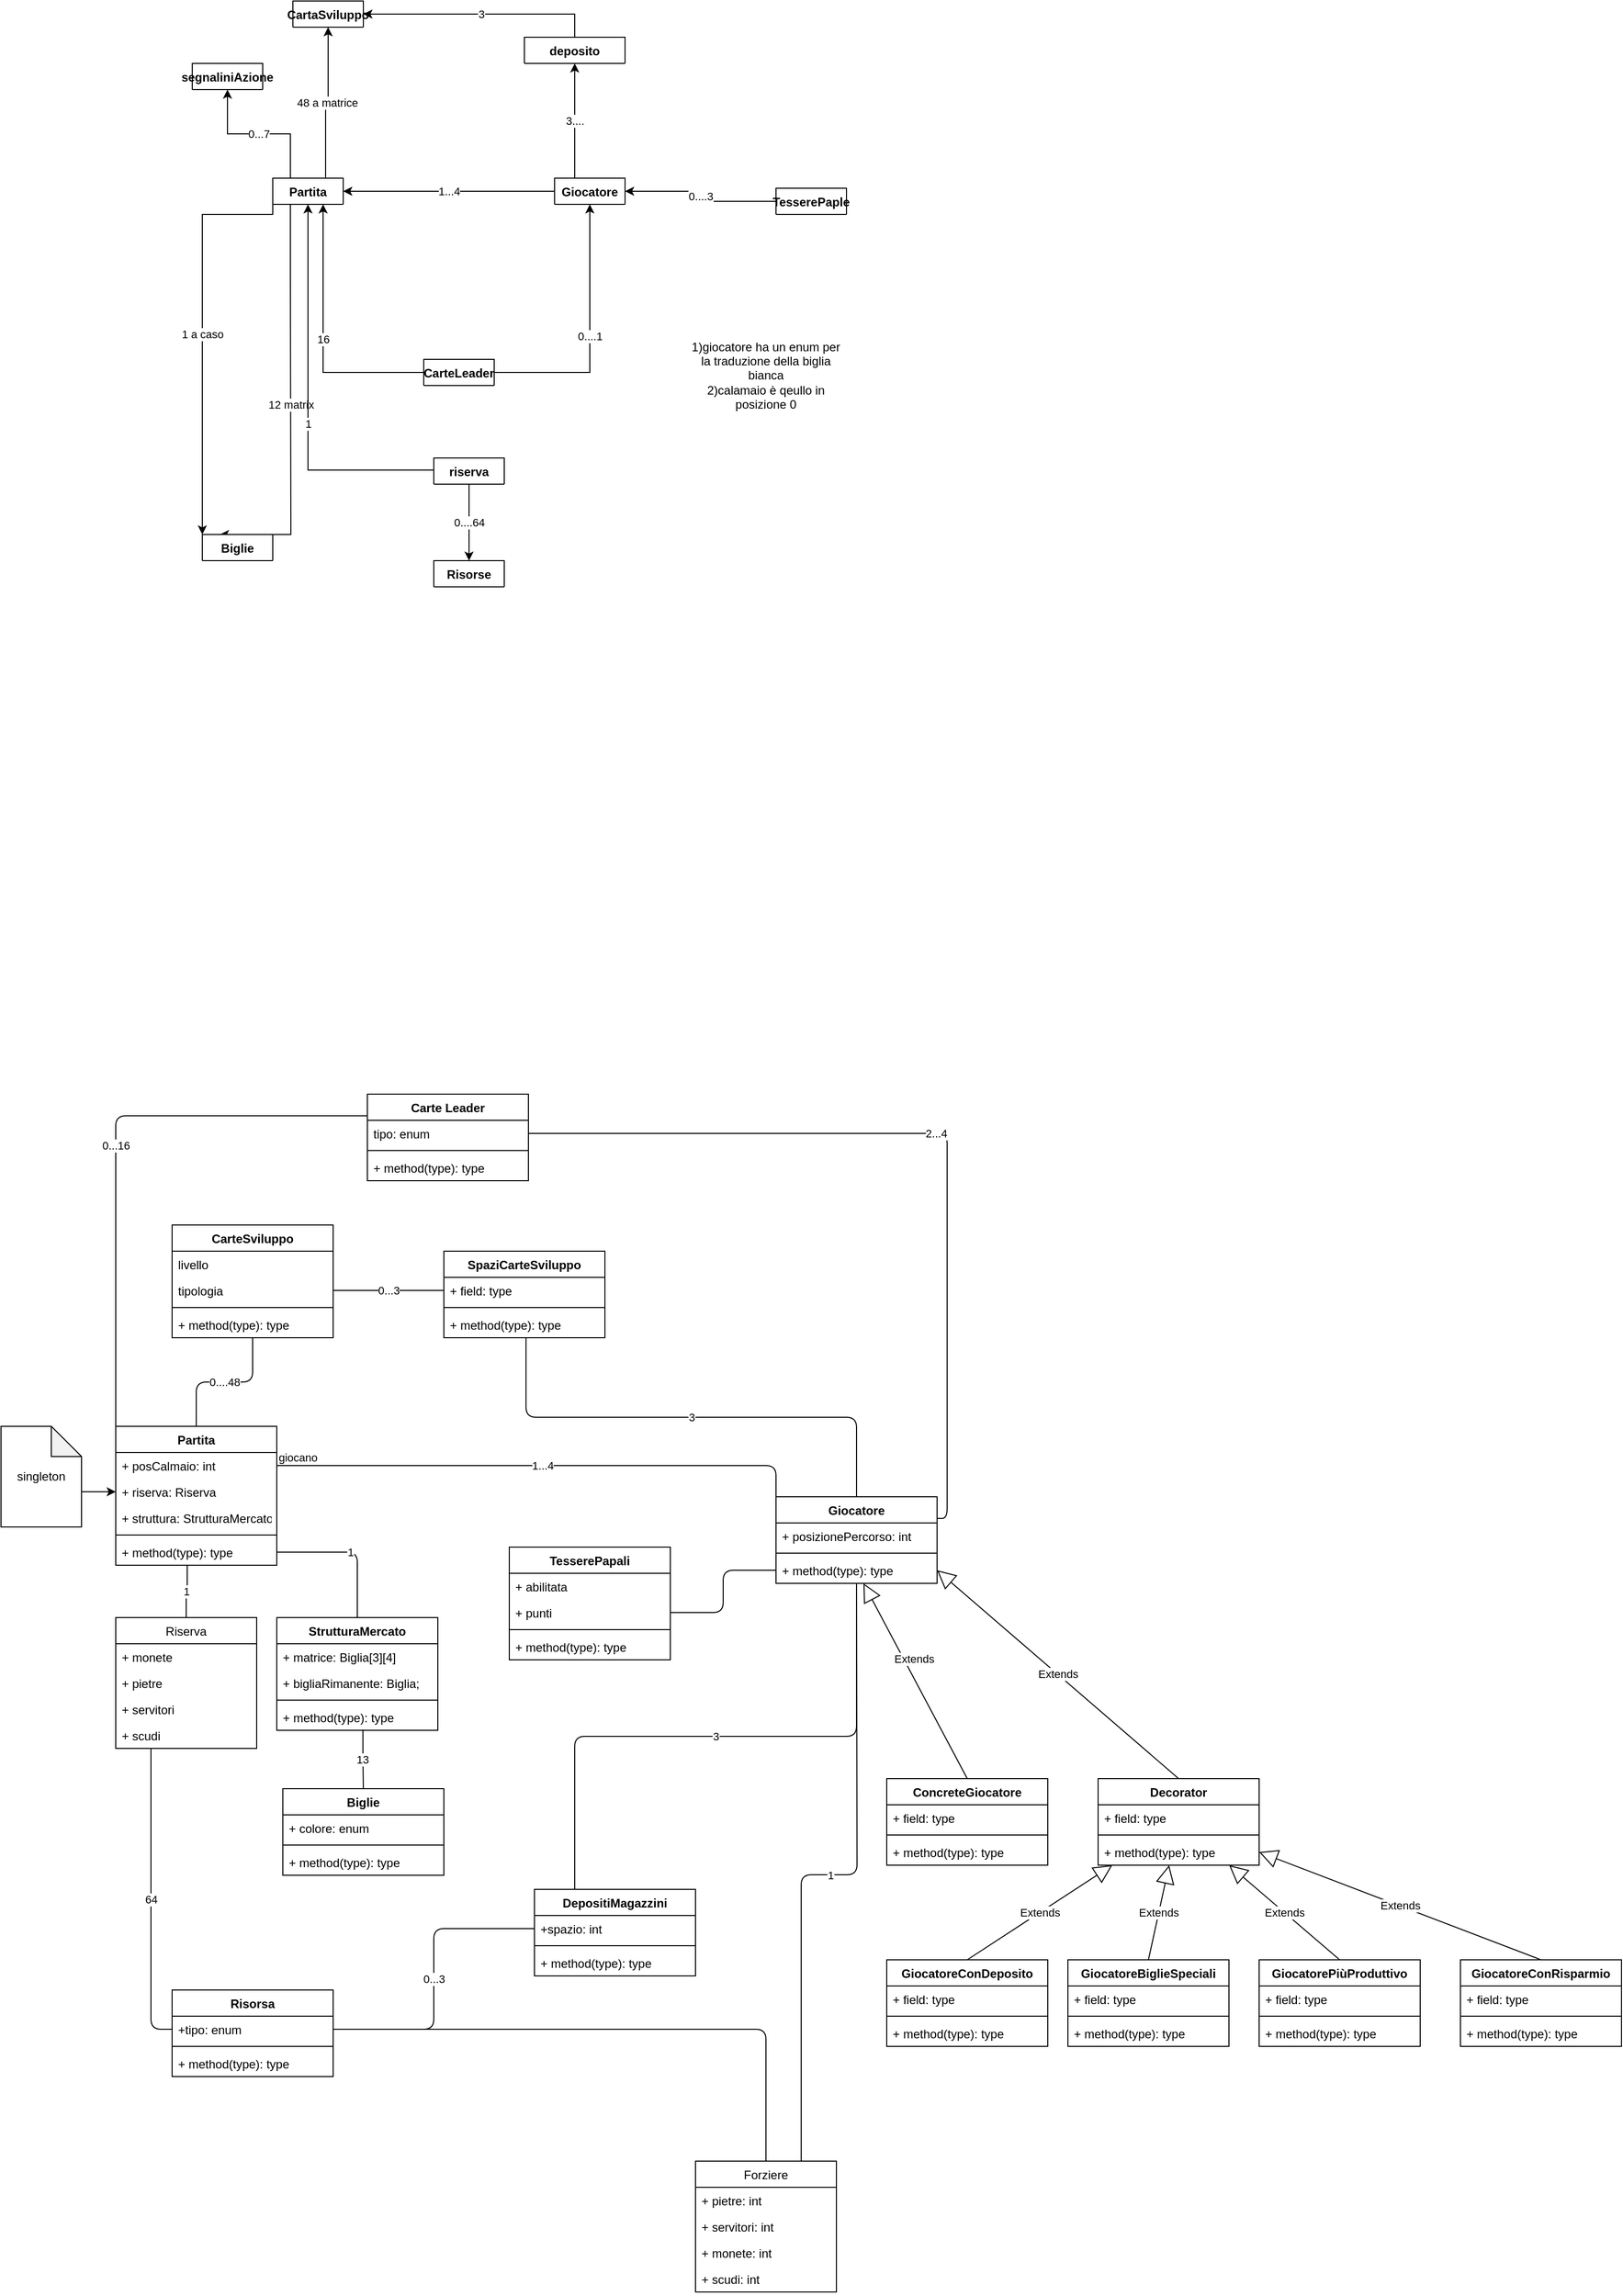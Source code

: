 <mxfile version="14.4.3" type="github">
  <diagram id="C5RBs43oDa-KdzZeNtuy" name="Page-1">
    <mxGraphModel dx="3769" dy="1122" grid="1" gridSize="10" guides="1" tooltips="1" connect="1" arrows="1" fold="1" page="1" pageScale="1" pageWidth="827" pageHeight="1169" math="0" shadow="0">
      <root>
        <mxCell id="WIyWlLk6GJQsqaUBKTNV-0" />
        <mxCell id="WIyWlLk6GJQsqaUBKTNV-1" parent="WIyWlLk6GJQsqaUBKTNV-0" />
        <mxCell id="6oMifKOJI4RX-EmI3Wiy-44" value="12 matrix" style="edgeStyle=orthogonalEdgeStyle;rounded=0;orthogonalLoop=1;jettySize=auto;html=1;exitX=0.25;exitY=1;exitDx=0;exitDy=0;entryX=0.25;entryY=0;entryDx=0;entryDy=0;" edge="1" parent="WIyWlLk6GJQsqaUBKTNV-1" source="6oMifKOJI4RX-EmI3Wiy-0" target="6oMifKOJI4RX-EmI3Wiy-20">
          <mxGeometry relative="1" as="geometry">
            <Array as="points">
              <mxPoint x="217" y="380" />
              <mxPoint x="218" y="610" />
            </Array>
          </mxGeometry>
        </mxCell>
        <mxCell id="6oMifKOJI4RX-EmI3Wiy-46" value="1 a caso" style="edgeStyle=orthogonalEdgeStyle;rounded=0;orthogonalLoop=1;jettySize=auto;html=1;exitX=0;exitY=1;exitDx=0;exitDy=0;entryX=0;entryY=0;entryDx=0;entryDy=0;" edge="1" parent="WIyWlLk6GJQsqaUBKTNV-1" source="6oMifKOJI4RX-EmI3Wiy-0" target="6oMifKOJI4RX-EmI3Wiy-20">
          <mxGeometry relative="1" as="geometry">
            <Array as="points">
              <mxPoint x="200" y="316" />
              <mxPoint x="130" y="316" />
              <mxPoint x="130" y="610" />
            </Array>
          </mxGeometry>
        </mxCell>
        <mxCell id="6oMifKOJI4RX-EmI3Wiy-55" value="48 a matrice" style="edgeStyle=orthogonalEdgeStyle;rounded=0;orthogonalLoop=1;jettySize=auto;html=1;exitX=0.75;exitY=0;exitDx=0;exitDy=0;" edge="1" parent="WIyWlLk6GJQsqaUBKTNV-1" source="6oMifKOJI4RX-EmI3Wiy-0" target="6oMifKOJI4RX-EmI3Wiy-8">
          <mxGeometry relative="1" as="geometry" />
        </mxCell>
        <mxCell id="6oMifKOJI4RX-EmI3Wiy-62" value="0...7" style="edgeStyle=orthogonalEdgeStyle;rounded=0;orthogonalLoop=1;jettySize=auto;html=1;exitX=0.25;exitY=0;exitDx=0;exitDy=0;" edge="1" parent="WIyWlLk6GJQsqaUBKTNV-1" source="6oMifKOJI4RX-EmI3Wiy-0" target="6oMifKOJI4RX-EmI3Wiy-58">
          <mxGeometry relative="1" as="geometry" />
        </mxCell>
        <mxCell id="6oMifKOJI4RX-EmI3Wiy-0" value="Partita" style="swimlane;fontStyle=1;align=center;verticalAlign=top;childLayout=stackLayout;horizontal=1;startSize=26;horizontalStack=0;resizeParent=1;resizeParentMax=0;resizeLast=0;collapsible=1;marginBottom=0;" vertex="1" collapsed="1" parent="WIyWlLk6GJQsqaUBKTNV-1">
          <mxGeometry x="200" y="280" width="70" height="26" as="geometry">
            <mxRectangle x="200" y="280" width="160" height="86" as="alternateBounds" />
          </mxGeometry>
        </mxCell>
        <mxCell id="6oMifKOJI4RX-EmI3Wiy-1" value="+ field: type" style="text;strokeColor=none;fillColor=none;align=left;verticalAlign=top;spacingLeft=4;spacingRight=4;overflow=hidden;rotatable=0;points=[[0,0.5],[1,0.5]];portConstraint=eastwest;" vertex="1" parent="6oMifKOJI4RX-EmI3Wiy-0">
          <mxGeometry y="26" width="70" height="26" as="geometry" />
        </mxCell>
        <mxCell id="6oMifKOJI4RX-EmI3Wiy-2" value="" style="line;strokeWidth=1;fillColor=none;align=left;verticalAlign=middle;spacingTop=-1;spacingLeft=3;spacingRight=3;rotatable=0;labelPosition=right;points=[];portConstraint=eastwest;" vertex="1" parent="6oMifKOJI4RX-EmI3Wiy-0">
          <mxGeometry y="52" width="70" height="8" as="geometry" />
        </mxCell>
        <mxCell id="6oMifKOJI4RX-EmI3Wiy-3" value="+ method(type): type" style="text;strokeColor=none;fillColor=none;align=left;verticalAlign=top;spacingLeft=4;spacingRight=4;overflow=hidden;rotatable=0;points=[[0,0.5],[1,0.5]];portConstraint=eastwest;" vertex="1" parent="6oMifKOJI4RX-EmI3Wiy-0">
          <mxGeometry y="60" width="70" height="26" as="geometry" />
        </mxCell>
        <mxCell id="6oMifKOJI4RX-EmI3Wiy-8" value="CartaSviluppo&#xa;" style="swimlane;fontStyle=1;align=center;verticalAlign=top;childLayout=stackLayout;horizontal=1;startSize=26;horizontalStack=0;resizeParent=1;resizeParentMax=0;resizeLast=0;collapsible=1;marginBottom=0;" vertex="1" collapsed="1" parent="WIyWlLk6GJQsqaUBKTNV-1">
          <mxGeometry x="220" y="104" width="70" height="26" as="geometry">
            <mxRectangle x="310" y="90" width="160" height="86" as="alternateBounds" />
          </mxGeometry>
        </mxCell>
        <mxCell id="6oMifKOJI4RX-EmI3Wiy-9" value="+ field: type" style="text;strokeColor=none;fillColor=none;align=left;verticalAlign=top;spacingLeft=4;spacingRight=4;overflow=hidden;rotatable=0;points=[[0,0.5],[1,0.5]];portConstraint=eastwest;" vertex="1" parent="6oMifKOJI4RX-EmI3Wiy-8">
          <mxGeometry y="26" width="70" height="26" as="geometry" />
        </mxCell>
        <mxCell id="6oMifKOJI4RX-EmI3Wiy-10" value="" style="line;strokeWidth=1;fillColor=none;align=left;verticalAlign=middle;spacingTop=-1;spacingLeft=3;spacingRight=3;rotatable=0;labelPosition=right;points=[];portConstraint=eastwest;" vertex="1" parent="6oMifKOJI4RX-EmI3Wiy-8">
          <mxGeometry y="52" width="70" height="8" as="geometry" />
        </mxCell>
        <mxCell id="6oMifKOJI4RX-EmI3Wiy-11" value="+ method(type): type" style="text;strokeColor=none;fillColor=none;align=left;verticalAlign=top;spacingLeft=4;spacingRight=4;overflow=hidden;rotatable=0;points=[[0,0.5],[1,0.5]];portConstraint=eastwest;" vertex="1" parent="6oMifKOJI4RX-EmI3Wiy-8">
          <mxGeometry y="60" width="70" height="26" as="geometry" />
        </mxCell>
        <mxCell id="6oMifKOJI4RX-EmI3Wiy-38" value="16" style="edgeStyle=orthogonalEdgeStyle;rounded=0;orthogonalLoop=1;jettySize=auto;html=1;" edge="1" parent="WIyWlLk6GJQsqaUBKTNV-1" source="6oMifKOJI4RX-EmI3Wiy-14" target="6oMifKOJI4RX-EmI3Wiy-0">
          <mxGeometry relative="1" as="geometry">
            <Array as="points">
              <mxPoint x="250" y="410" />
              <mxPoint x="250" y="410" />
            </Array>
          </mxGeometry>
        </mxCell>
        <mxCell id="6oMifKOJI4RX-EmI3Wiy-14" value="CarteLeader" style="swimlane;fontStyle=1;align=center;verticalAlign=top;childLayout=stackLayout;horizontal=1;startSize=26;horizontalStack=0;resizeParent=1;resizeParentMax=0;resizeLast=0;collapsible=1;marginBottom=0;" vertex="1" collapsed="1" parent="WIyWlLk6GJQsqaUBKTNV-1">
          <mxGeometry x="350" y="460" width="70" height="26" as="geometry">
            <mxRectangle x="290" y="430" width="160" height="86" as="alternateBounds" />
          </mxGeometry>
        </mxCell>
        <mxCell id="6oMifKOJI4RX-EmI3Wiy-15" value="+ field: type" style="text;strokeColor=none;fillColor=none;align=left;verticalAlign=top;spacingLeft=4;spacingRight=4;overflow=hidden;rotatable=0;points=[[0,0.5],[1,0.5]];portConstraint=eastwest;" vertex="1" parent="6oMifKOJI4RX-EmI3Wiy-14">
          <mxGeometry y="26" width="70" height="26" as="geometry" />
        </mxCell>
        <mxCell id="6oMifKOJI4RX-EmI3Wiy-16" value="" style="line;strokeWidth=1;fillColor=none;align=left;verticalAlign=middle;spacingTop=-1;spacingLeft=3;spacingRight=3;rotatable=0;labelPosition=right;points=[];portConstraint=eastwest;" vertex="1" parent="6oMifKOJI4RX-EmI3Wiy-14">
          <mxGeometry y="52" width="70" height="8" as="geometry" />
        </mxCell>
        <mxCell id="6oMifKOJI4RX-EmI3Wiy-17" value="+ method(type): type" style="text;strokeColor=none;fillColor=none;align=left;verticalAlign=top;spacingLeft=4;spacingRight=4;overflow=hidden;rotatable=0;points=[[0,0.5],[1,0.5]];portConstraint=eastwest;" vertex="1" parent="6oMifKOJI4RX-EmI3Wiy-14">
          <mxGeometry y="60" width="70" height="26" as="geometry" />
        </mxCell>
        <mxCell id="6oMifKOJI4RX-EmI3Wiy-20" value="Biglie&#xa;" style="swimlane;fontStyle=1;align=center;verticalAlign=top;childLayout=stackLayout;horizontal=1;startSize=26;horizontalStack=0;resizeParent=1;resizeParentMax=0;resizeLast=0;collapsible=1;marginBottom=0;" vertex="1" collapsed="1" parent="WIyWlLk6GJQsqaUBKTNV-1">
          <mxGeometry x="130" y="634" width="70" height="26" as="geometry">
            <mxRectangle x="200" y="584" width="160" height="84" as="alternateBounds" />
          </mxGeometry>
        </mxCell>
        <mxCell id="6oMifKOJI4RX-EmI3Wiy-21" value="+ colore: Enum" style="text;strokeColor=none;fillColor=none;align=left;verticalAlign=top;spacingLeft=4;spacingRight=4;overflow=hidden;rotatable=0;points=[[0,0.5],[1,0.5]];portConstraint=eastwest;" vertex="1" parent="6oMifKOJI4RX-EmI3Wiy-20">
          <mxGeometry y="26" width="70" height="24" as="geometry" />
        </mxCell>
        <mxCell id="6oMifKOJI4RX-EmI3Wiy-22" value="" style="line;strokeWidth=1;fillColor=none;align=left;verticalAlign=middle;spacingTop=-1;spacingLeft=3;spacingRight=3;rotatable=0;labelPosition=right;points=[];portConstraint=eastwest;" vertex="1" parent="6oMifKOJI4RX-EmI3Wiy-20">
          <mxGeometry y="50" width="70" height="8" as="geometry" />
        </mxCell>
        <mxCell id="6oMifKOJI4RX-EmI3Wiy-23" value="+ method(type): type" style="text;strokeColor=none;fillColor=none;align=left;verticalAlign=top;spacingLeft=4;spacingRight=4;overflow=hidden;rotatable=0;points=[[0,0.5],[1,0.5]];portConstraint=eastwest;" vertex="1" parent="6oMifKOJI4RX-EmI3Wiy-20">
          <mxGeometry y="58" width="70" height="26" as="geometry" />
        </mxCell>
        <mxCell id="6oMifKOJI4RX-EmI3Wiy-35" value="0....3" style="edgeStyle=orthogonalEdgeStyle;rounded=0;orthogonalLoop=1;jettySize=auto;html=1;entryX=1;entryY=0.5;entryDx=0;entryDy=0;" edge="1" parent="WIyWlLk6GJQsqaUBKTNV-1" source="6oMifKOJI4RX-EmI3Wiy-24" target="6oMifKOJI4RX-EmI3Wiy-28">
          <mxGeometry relative="1" as="geometry" />
        </mxCell>
        <mxCell id="6oMifKOJI4RX-EmI3Wiy-24" value="TesserePaple" style="swimlane;fontStyle=1;align=center;verticalAlign=top;childLayout=stackLayout;horizontal=1;startSize=26;horizontalStack=0;resizeParent=1;resizeParentMax=0;resizeLast=0;collapsible=1;marginBottom=0;" vertex="1" collapsed="1" parent="WIyWlLk6GJQsqaUBKTNV-1">
          <mxGeometry x="700" y="290" width="70" height="26" as="geometry">
            <mxRectangle x="640" y="260" width="160" height="86" as="alternateBounds" />
          </mxGeometry>
        </mxCell>
        <mxCell id="6oMifKOJI4RX-EmI3Wiy-25" value="+ field: type" style="text;strokeColor=none;fillColor=none;align=left;verticalAlign=top;spacingLeft=4;spacingRight=4;overflow=hidden;rotatable=0;points=[[0,0.5],[1,0.5]];portConstraint=eastwest;" vertex="1" parent="6oMifKOJI4RX-EmI3Wiy-24">
          <mxGeometry y="26" width="70" height="26" as="geometry" />
        </mxCell>
        <mxCell id="6oMifKOJI4RX-EmI3Wiy-26" value="" style="line;strokeWidth=1;fillColor=none;align=left;verticalAlign=middle;spacingTop=-1;spacingLeft=3;spacingRight=3;rotatable=0;labelPosition=right;points=[];portConstraint=eastwest;" vertex="1" parent="6oMifKOJI4RX-EmI3Wiy-24">
          <mxGeometry y="52" width="70" height="8" as="geometry" />
        </mxCell>
        <mxCell id="6oMifKOJI4RX-EmI3Wiy-27" value="+ method(type): type" style="text;strokeColor=none;fillColor=none;align=left;verticalAlign=top;spacingLeft=4;spacingRight=4;overflow=hidden;rotatable=0;points=[[0,0.5],[1,0.5]];portConstraint=eastwest;" vertex="1" parent="6oMifKOJI4RX-EmI3Wiy-24">
          <mxGeometry y="60" width="70" height="26" as="geometry" />
        </mxCell>
        <mxCell id="6oMifKOJI4RX-EmI3Wiy-32" value="1...4" style="edgeStyle=orthogonalEdgeStyle;rounded=0;orthogonalLoop=1;jettySize=auto;html=1;entryX=1;entryY=0.5;entryDx=0;entryDy=0;" edge="1" parent="WIyWlLk6GJQsqaUBKTNV-1" source="6oMifKOJI4RX-EmI3Wiy-28" target="6oMifKOJI4RX-EmI3Wiy-0">
          <mxGeometry relative="1" as="geometry">
            <Array as="points">
              <mxPoint x="340" y="293" />
              <mxPoint x="340" y="293" />
            </Array>
          </mxGeometry>
        </mxCell>
        <mxCell id="6oMifKOJI4RX-EmI3Wiy-52" value="3...." style="edgeStyle=orthogonalEdgeStyle;rounded=0;orthogonalLoop=1;jettySize=auto;html=1;entryX=0.5;entryY=1;entryDx=0;entryDy=0;" edge="1" parent="WIyWlLk6GJQsqaUBKTNV-1" source="6oMifKOJI4RX-EmI3Wiy-28" target="6oMifKOJI4RX-EmI3Wiy-47">
          <mxGeometry relative="1" as="geometry">
            <Array as="points">
              <mxPoint x="500" y="200" />
              <mxPoint x="500" y="200" />
            </Array>
          </mxGeometry>
        </mxCell>
        <mxCell id="6oMifKOJI4RX-EmI3Wiy-28" value="Giocatore&#xa;" style="swimlane;fontStyle=1;align=center;verticalAlign=top;childLayout=stackLayout;horizontal=1;startSize=26;horizontalStack=0;resizeParent=1;resizeParentMax=0;resizeLast=0;collapsible=1;marginBottom=0;" vertex="1" collapsed="1" parent="WIyWlLk6GJQsqaUBKTNV-1">
          <mxGeometry x="480" y="280" width="70" height="26" as="geometry">
            <mxRectangle x="480" y="290" width="160" height="86" as="alternateBounds" />
          </mxGeometry>
        </mxCell>
        <mxCell id="6oMifKOJI4RX-EmI3Wiy-29" value="+ field: type" style="text;strokeColor=none;fillColor=none;align=left;verticalAlign=top;spacingLeft=4;spacingRight=4;overflow=hidden;rotatable=0;points=[[0,0.5],[1,0.5]];portConstraint=eastwest;" vertex="1" parent="6oMifKOJI4RX-EmI3Wiy-28">
          <mxGeometry y="26" width="70" height="26" as="geometry" />
        </mxCell>
        <mxCell id="6oMifKOJI4RX-EmI3Wiy-30" value="" style="line;strokeWidth=1;fillColor=none;align=left;verticalAlign=middle;spacingTop=-1;spacingLeft=3;spacingRight=3;rotatable=0;labelPosition=right;points=[];portConstraint=eastwest;" vertex="1" parent="6oMifKOJI4RX-EmI3Wiy-28">
          <mxGeometry y="52" width="70" height="8" as="geometry" />
        </mxCell>
        <mxCell id="6oMifKOJI4RX-EmI3Wiy-31" value="+ method(type): type" style="text;strokeColor=none;fillColor=none;align=left;verticalAlign=top;spacingLeft=4;spacingRight=4;overflow=hidden;rotatable=0;points=[[0,0.5],[1,0.5]];portConstraint=eastwest;" vertex="1" parent="6oMifKOJI4RX-EmI3Wiy-28">
          <mxGeometry y="60" width="70" height="26" as="geometry" />
        </mxCell>
        <mxCell id="6oMifKOJI4RX-EmI3Wiy-43" value="0....1" style="edgeStyle=orthogonalEdgeStyle;rounded=0;orthogonalLoop=1;jettySize=auto;html=1;entryX=0.5;entryY=1;entryDx=0;entryDy=0;" edge="1" parent="WIyWlLk6GJQsqaUBKTNV-1" source="6oMifKOJI4RX-EmI3Wiy-15" target="6oMifKOJI4RX-EmI3Wiy-28">
          <mxGeometry relative="1" as="geometry" />
        </mxCell>
        <mxCell id="6oMifKOJI4RX-EmI3Wiy-54" value="3" style="edgeStyle=orthogonalEdgeStyle;rounded=0;orthogonalLoop=1;jettySize=auto;html=1;exitX=0.5;exitY=0;exitDx=0;exitDy=0;entryX=1;entryY=0.5;entryDx=0;entryDy=0;" edge="1" parent="WIyWlLk6GJQsqaUBKTNV-1" source="6oMifKOJI4RX-EmI3Wiy-47" target="6oMifKOJI4RX-EmI3Wiy-8">
          <mxGeometry relative="1" as="geometry" />
        </mxCell>
        <mxCell id="6oMifKOJI4RX-EmI3Wiy-47" value="deposito" style="swimlane;fontStyle=1;align=center;verticalAlign=top;childLayout=stackLayout;horizontal=1;startSize=26;horizontalStack=0;resizeParent=1;resizeParentMax=0;resizeLast=0;collapsible=1;marginBottom=0;" vertex="1" collapsed="1" parent="WIyWlLk6GJQsqaUBKTNV-1">
          <mxGeometry x="450" y="140" width="100" height="26" as="geometry">
            <mxRectangle x="450" y="140" width="160" height="86" as="alternateBounds" />
          </mxGeometry>
        </mxCell>
        <mxCell id="6oMifKOJI4RX-EmI3Wiy-48" value="spazi" style="text;strokeColor=none;fillColor=none;align=left;verticalAlign=top;spacingLeft=4;spacingRight=4;overflow=hidden;rotatable=0;points=[[0,0.5],[1,0.5]];portConstraint=eastwest;" vertex="1" parent="6oMifKOJI4RX-EmI3Wiy-47">
          <mxGeometry y="26" width="100" height="26" as="geometry" />
        </mxCell>
        <mxCell id="6oMifKOJI4RX-EmI3Wiy-49" value="" style="line;strokeWidth=1;fillColor=none;align=left;verticalAlign=middle;spacingTop=-1;spacingLeft=3;spacingRight=3;rotatable=0;labelPosition=right;points=[];portConstraint=eastwest;" vertex="1" parent="6oMifKOJI4RX-EmI3Wiy-47">
          <mxGeometry y="52" width="100" height="8" as="geometry" />
        </mxCell>
        <mxCell id="6oMifKOJI4RX-EmI3Wiy-50" value="+ method(type): type" style="text;strokeColor=none;fillColor=none;align=left;verticalAlign=top;spacingLeft=4;spacingRight=4;overflow=hidden;rotatable=0;points=[[0,0.5],[1,0.5]];portConstraint=eastwest;" vertex="1" parent="6oMifKOJI4RX-EmI3Wiy-47">
          <mxGeometry y="60" width="100" height="26" as="geometry" />
        </mxCell>
        <mxCell id="6oMifKOJI4RX-EmI3Wiy-58" value="segnaliniAzione" style="swimlane;fontStyle=1;align=center;verticalAlign=top;childLayout=stackLayout;horizontal=1;startSize=26;horizontalStack=0;resizeParent=1;resizeParentMax=0;resizeLast=0;collapsible=1;marginBottom=0;" vertex="1" collapsed="1" parent="WIyWlLk6GJQsqaUBKTNV-1">
          <mxGeometry x="120" y="166" width="70" height="26" as="geometry">
            <mxRectangle x="240" y="290" width="160" height="86" as="alternateBounds" />
          </mxGeometry>
        </mxCell>
        <mxCell id="6oMifKOJI4RX-EmI3Wiy-59" value="+ field: type" style="text;strokeColor=none;fillColor=none;align=left;verticalAlign=top;spacingLeft=4;spacingRight=4;overflow=hidden;rotatable=0;points=[[0,0.5],[1,0.5]];portConstraint=eastwest;" vertex="1" parent="6oMifKOJI4RX-EmI3Wiy-58">
          <mxGeometry y="26" width="70" height="26" as="geometry" />
        </mxCell>
        <mxCell id="6oMifKOJI4RX-EmI3Wiy-60" value="" style="line;strokeWidth=1;fillColor=none;align=left;verticalAlign=middle;spacingTop=-1;spacingLeft=3;spacingRight=3;rotatable=0;labelPosition=right;points=[];portConstraint=eastwest;" vertex="1" parent="6oMifKOJI4RX-EmI3Wiy-58">
          <mxGeometry y="52" width="70" height="8" as="geometry" />
        </mxCell>
        <mxCell id="6oMifKOJI4RX-EmI3Wiy-61" value="+ method(type): type" style="text;strokeColor=none;fillColor=none;align=left;verticalAlign=top;spacingLeft=4;spacingRight=4;overflow=hidden;rotatable=0;points=[[0,0.5],[1,0.5]];portConstraint=eastwest;" vertex="1" parent="6oMifKOJI4RX-EmI3Wiy-58">
          <mxGeometry y="60" width="70" height="26" as="geometry" />
        </mxCell>
        <mxCell id="6oMifKOJI4RX-EmI3Wiy-71" value="1" style="edgeStyle=orthogonalEdgeStyle;rounded=0;orthogonalLoop=1;jettySize=auto;html=1;exitX=0.5;exitY=0;exitDx=0;exitDy=0;entryX=0.5;entryY=1;entryDx=0;entryDy=0;" edge="1" parent="WIyWlLk6GJQsqaUBKTNV-1" source="6oMifKOJI4RX-EmI3Wiy-63" target="6oMifKOJI4RX-EmI3Wiy-0">
          <mxGeometry relative="1" as="geometry">
            <Array as="points">
              <mxPoint x="375" y="570" />
              <mxPoint x="235" y="570" />
            </Array>
          </mxGeometry>
        </mxCell>
        <mxCell id="6oMifKOJI4RX-EmI3Wiy-76" value="0....64" style="edgeStyle=orthogonalEdgeStyle;rounded=0;orthogonalLoop=1;jettySize=auto;html=1;exitX=0.5;exitY=1;exitDx=0;exitDy=0;" edge="1" parent="WIyWlLk6GJQsqaUBKTNV-1" source="6oMifKOJI4RX-EmI3Wiy-63" target="6oMifKOJI4RX-EmI3Wiy-72">
          <mxGeometry relative="1" as="geometry" />
        </mxCell>
        <mxCell id="6oMifKOJI4RX-EmI3Wiy-63" value="riserva&#xa;" style="swimlane;fontStyle=1;align=center;verticalAlign=top;childLayout=stackLayout;horizontal=1;startSize=26;horizontalStack=0;resizeParent=1;resizeParentMax=0;resizeLast=0;collapsible=1;marginBottom=0;" vertex="1" collapsed="1" parent="WIyWlLk6GJQsqaUBKTNV-1">
          <mxGeometry x="360" y="558" width="70" height="26" as="geometry">
            <mxRectangle x="240" y="290" width="160" height="86" as="alternateBounds" />
          </mxGeometry>
        </mxCell>
        <mxCell id="6oMifKOJI4RX-EmI3Wiy-64" value="+ field: type" style="text;strokeColor=none;fillColor=none;align=left;verticalAlign=top;spacingLeft=4;spacingRight=4;overflow=hidden;rotatable=0;points=[[0,0.5],[1,0.5]];portConstraint=eastwest;" vertex="1" parent="6oMifKOJI4RX-EmI3Wiy-63">
          <mxGeometry y="26" width="70" height="26" as="geometry" />
        </mxCell>
        <mxCell id="6oMifKOJI4RX-EmI3Wiy-65" value="" style="line;strokeWidth=1;fillColor=none;align=left;verticalAlign=middle;spacingTop=-1;spacingLeft=3;spacingRight=3;rotatable=0;labelPosition=right;points=[];portConstraint=eastwest;" vertex="1" parent="6oMifKOJI4RX-EmI3Wiy-63">
          <mxGeometry y="52" width="70" height="8" as="geometry" />
        </mxCell>
        <mxCell id="6oMifKOJI4RX-EmI3Wiy-66" value="+ method(type): type" style="text;strokeColor=none;fillColor=none;align=left;verticalAlign=top;spacingLeft=4;spacingRight=4;overflow=hidden;rotatable=0;points=[[0,0.5],[1,0.5]];portConstraint=eastwest;" vertex="1" parent="6oMifKOJI4RX-EmI3Wiy-63">
          <mxGeometry y="60" width="70" height="26" as="geometry" />
        </mxCell>
        <mxCell id="6oMifKOJI4RX-EmI3Wiy-72" value="Risorse" style="swimlane;fontStyle=1;align=center;verticalAlign=top;childLayout=stackLayout;horizontal=1;startSize=26;horizontalStack=0;resizeParent=1;resizeParentMax=0;resizeLast=0;collapsible=1;marginBottom=0;" vertex="1" collapsed="1" parent="WIyWlLk6GJQsqaUBKTNV-1">
          <mxGeometry x="360" y="660" width="70" height="26" as="geometry">
            <mxRectangle x="240" y="290" width="160" height="86" as="alternateBounds" />
          </mxGeometry>
        </mxCell>
        <mxCell id="6oMifKOJI4RX-EmI3Wiy-73" value="+ field: type" style="text;strokeColor=none;fillColor=none;align=left;verticalAlign=top;spacingLeft=4;spacingRight=4;overflow=hidden;rotatable=0;points=[[0,0.5],[1,0.5]];portConstraint=eastwest;" vertex="1" parent="6oMifKOJI4RX-EmI3Wiy-72">
          <mxGeometry y="26" width="70" height="26" as="geometry" />
        </mxCell>
        <mxCell id="6oMifKOJI4RX-EmI3Wiy-74" value="" style="line;strokeWidth=1;fillColor=none;align=left;verticalAlign=middle;spacingTop=-1;spacingLeft=3;spacingRight=3;rotatable=0;labelPosition=right;points=[];portConstraint=eastwest;" vertex="1" parent="6oMifKOJI4RX-EmI3Wiy-72">
          <mxGeometry y="52" width="70" height="8" as="geometry" />
        </mxCell>
        <mxCell id="6oMifKOJI4RX-EmI3Wiy-75" value="+ method(type): type" style="text;strokeColor=none;fillColor=none;align=left;verticalAlign=top;spacingLeft=4;spacingRight=4;overflow=hidden;rotatable=0;points=[[0,0.5],[1,0.5]];portConstraint=eastwest;" vertex="1" parent="6oMifKOJI4RX-EmI3Wiy-72">
          <mxGeometry y="60" width="70" height="26" as="geometry" />
        </mxCell>
        <mxCell id="6oMifKOJI4RX-EmI3Wiy-91" value="1)giocatore ha un enum per la traduzione della biglia bianca&lt;br&gt;2)calamaio è qeullo in posizione 0" style="text;html=1;strokeColor=none;fillColor=none;align=center;verticalAlign=middle;whiteSpace=wrap;rounded=0;" vertex="1" parent="WIyWlLk6GJQsqaUBKTNV-1">
          <mxGeometry x="610" y="466" width="160" height="20" as="geometry" />
        </mxCell>
        <mxCell id="6oMifKOJI4RX-EmI3Wiy-92" value="Forziere" style="swimlane;fontStyle=0;childLayout=stackLayout;horizontal=1;startSize=26;fillColor=none;horizontalStack=0;resizeParent=1;resizeParentMax=0;resizeLast=0;collapsible=1;marginBottom=0;" vertex="1" parent="WIyWlLk6GJQsqaUBKTNV-1">
          <mxGeometry x="620" y="2250" width="140" height="130" as="geometry" />
        </mxCell>
        <mxCell id="6oMifKOJI4RX-EmI3Wiy-94" value="+ pietre: int" style="text;strokeColor=none;fillColor=none;align=left;verticalAlign=top;spacingLeft=4;spacingRight=4;overflow=hidden;rotatable=0;points=[[0,0.5],[1,0.5]];portConstraint=eastwest;" vertex="1" parent="6oMifKOJI4RX-EmI3Wiy-92">
          <mxGeometry y="26" width="140" height="26" as="geometry" />
        </mxCell>
        <mxCell id="6oMifKOJI4RX-EmI3Wiy-95" value="+ servitori: int" style="text;strokeColor=none;fillColor=none;align=left;verticalAlign=top;spacingLeft=4;spacingRight=4;overflow=hidden;rotatable=0;points=[[0,0.5],[1,0.5]];portConstraint=eastwest;" vertex="1" parent="6oMifKOJI4RX-EmI3Wiy-92">
          <mxGeometry y="52" width="140" height="26" as="geometry" />
        </mxCell>
        <mxCell id="6oMifKOJI4RX-EmI3Wiy-93" value="+ monete: int" style="text;strokeColor=none;fillColor=none;align=left;verticalAlign=top;spacingLeft=4;spacingRight=4;overflow=hidden;rotatable=0;points=[[0,0.5],[1,0.5]];portConstraint=eastwest;" vertex="1" parent="6oMifKOJI4RX-EmI3Wiy-92">
          <mxGeometry y="78" width="140" height="26" as="geometry" />
        </mxCell>
        <mxCell id="6oMifKOJI4RX-EmI3Wiy-96" value="+ scudi: int" style="text;strokeColor=none;fillColor=none;align=left;verticalAlign=top;spacingLeft=4;spacingRight=4;overflow=hidden;rotatable=0;points=[[0,0.5],[1,0.5]];portConstraint=eastwest;" vertex="1" parent="6oMifKOJI4RX-EmI3Wiy-92">
          <mxGeometry y="104" width="140" height="26" as="geometry" />
        </mxCell>
        <mxCell id="6oMifKOJI4RX-EmI3Wiy-97" value="Giocatore" style="swimlane;fontStyle=1;align=center;verticalAlign=top;childLayout=stackLayout;horizontal=1;startSize=26;horizontalStack=0;resizeParent=1;resizeParentMax=0;resizeLast=0;collapsible=1;marginBottom=0;" vertex="1" parent="WIyWlLk6GJQsqaUBKTNV-1">
          <mxGeometry x="700" y="1590" width="160" height="86" as="geometry" />
        </mxCell>
        <mxCell id="6oMifKOJI4RX-EmI3Wiy-98" value="+ posizionePercorso: int" style="text;strokeColor=none;fillColor=none;align=left;verticalAlign=top;spacingLeft=4;spacingRight=4;overflow=hidden;rotatable=0;points=[[0,0.5],[1,0.5]];portConstraint=eastwest;" vertex="1" parent="6oMifKOJI4RX-EmI3Wiy-97">
          <mxGeometry y="26" width="160" height="26" as="geometry" />
        </mxCell>
        <mxCell id="6oMifKOJI4RX-EmI3Wiy-99" value="" style="line;strokeWidth=1;fillColor=none;align=left;verticalAlign=middle;spacingTop=-1;spacingLeft=3;spacingRight=3;rotatable=0;labelPosition=right;points=[];portConstraint=eastwest;" vertex="1" parent="6oMifKOJI4RX-EmI3Wiy-97">
          <mxGeometry y="52" width="160" height="8" as="geometry" />
        </mxCell>
        <mxCell id="6oMifKOJI4RX-EmI3Wiy-100" value="+ method(type): type" style="text;strokeColor=none;fillColor=none;align=left;verticalAlign=top;spacingLeft=4;spacingRight=4;overflow=hidden;rotatable=0;points=[[0,0.5],[1,0.5]];portConstraint=eastwest;" vertex="1" parent="6oMifKOJI4RX-EmI3Wiy-97">
          <mxGeometry y="60" width="160" height="26" as="geometry" />
        </mxCell>
        <mxCell id="6oMifKOJI4RX-EmI3Wiy-105" value="Partita" style="swimlane;fontStyle=1;align=center;verticalAlign=top;childLayout=stackLayout;horizontal=1;startSize=26;horizontalStack=0;resizeParent=1;resizeParentMax=0;resizeLast=0;collapsible=1;marginBottom=0;" vertex="1" parent="WIyWlLk6GJQsqaUBKTNV-1">
          <mxGeometry x="44" y="1520" width="160" height="138" as="geometry" />
        </mxCell>
        <mxCell id="6oMifKOJI4RX-EmI3Wiy-106" value="+ posCalmaio: int" style="text;strokeColor=none;fillColor=none;align=left;verticalAlign=top;spacingLeft=4;spacingRight=4;overflow=hidden;rotatable=0;points=[[0,0.5],[1,0.5]];portConstraint=eastwest;" vertex="1" parent="6oMifKOJI4RX-EmI3Wiy-105">
          <mxGeometry y="26" width="160" height="26" as="geometry" />
        </mxCell>
        <mxCell id="6oMifKOJI4RX-EmI3Wiy-133" value="+ riserva: Riserva" style="text;strokeColor=none;fillColor=none;align=left;verticalAlign=top;spacingLeft=4;spacingRight=4;overflow=hidden;rotatable=0;points=[[0,0.5],[1,0.5]];portConstraint=eastwest;" vertex="1" parent="6oMifKOJI4RX-EmI3Wiy-105">
          <mxGeometry y="52" width="160" height="26" as="geometry" />
        </mxCell>
        <mxCell id="6oMifKOJI4RX-EmI3Wiy-132" value="+ struttura: StrutturaMercato " style="text;strokeColor=none;fillColor=none;align=left;verticalAlign=top;spacingLeft=4;spacingRight=4;overflow=hidden;rotatable=0;points=[[0,0.5],[1,0.5]];portConstraint=eastwest;" vertex="1" parent="6oMifKOJI4RX-EmI3Wiy-105">
          <mxGeometry y="78" width="160" height="26" as="geometry" />
        </mxCell>
        <mxCell id="6oMifKOJI4RX-EmI3Wiy-107" value="" style="line;strokeWidth=1;fillColor=none;align=left;verticalAlign=middle;spacingTop=-1;spacingLeft=3;spacingRight=3;rotatable=0;labelPosition=right;points=[];portConstraint=eastwest;" vertex="1" parent="6oMifKOJI4RX-EmI3Wiy-105">
          <mxGeometry y="104" width="160" height="8" as="geometry" />
        </mxCell>
        <mxCell id="6oMifKOJI4RX-EmI3Wiy-108" value="+ method(type): type" style="text;strokeColor=none;fillColor=none;align=left;verticalAlign=top;spacingLeft=4;spacingRight=4;overflow=hidden;rotatable=0;points=[[0,0.5],[1,0.5]];portConstraint=eastwest;" vertex="1" parent="6oMifKOJI4RX-EmI3Wiy-105">
          <mxGeometry y="112" width="160" height="26" as="geometry" />
        </mxCell>
        <mxCell id="6oMifKOJI4RX-EmI3Wiy-109" value="1...4" style="endArrow=none;html=1;edgeStyle=orthogonalEdgeStyle;entryX=0;entryY=0;entryDx=0;entryDy=0;exitX=1;exitY=0.5;exitDx=0;exitDy=0;" edge="1" parent="WIyWlLk6GJQsqaUBKTNV-1" source="6oMifKOJI4RX-EmI3Wiy-106" target="6oMifKOJI4RX-EmI3Wiy-97">
          <mxGeometry relative="1" as="geometry">
            <mxPoint x="479" y="1559" as="sourcePoint" />
            <mxPoint x="644" y="1585" as="targetPoint" />
          </mxGeometry>
        </mxCell>
        <mxCell id="6oMifKOJI4RX-EmI3Wiy-110" value="giocano" style="edgeLabel;resizable=0;html=1;align=left;verticalAlign=bottom;" connectable="0" vertex="1" parent="6oMifKOJI4RX-EmI3Wiy-109">
          <mxGeometry x="-1" relative="1" as="geometry" />
        </mxCell>
        <mxCell id="6oMifKOJI4RX-EmI3Wiy-115" value="Riserva" style="swimlane;fontStyle=0;childLayout=stackLayout;horizontal=1;startSize=26;fillColor=none;horizontalStack=0;resizeParent=1;resizeParentMax=0;resizeLast=0;collapsible=1;marginBottom=0;" vertex="1" parent="WIyWlLk6GJQsqaUBKTNV-1">
          <mxGeometry x="44" y="1710" width="140" height="130" as="geometry" />
        </mxCell>
        <mxCell id="6oMifKOJI4RX-EmI3Wiy-116" value="+ monete" style="text;strokeColor=none;fillColor=none;align=left;verticalAlign=top;spacingLeft=4;spacingRight=4;overflow=hidden;rotatable=0;points=[[0,0.5],[1,0.5]];portConstraint=eastwest;" vertex="1" parent="6oMifKOJI4RX-EmI3Wiy-115">
          <mxGeometry y="26" width="140" height="26" as="geometry" />
        </mxCell>
        <mxCell id="6oMifKOJI4RX-EmI3Wiy-117" value="+ pietre" style="text;strokeColor=none;fillColor=none;align=left;verticalAlign=top;spacingLeft=4;spacingRight=4;overflow=hidden;rotatable=0;points=[[0,0.5],[1,0.5]];portConstraint=eastwest;" vertex="1" parent="6oMifKOJI4RX-EmI3Wiy-115">
          <mxGeometry y="52" width="140" height="26" as="geometry" />
        </mxCell>
        <mxCell id="6oMifKOJI4RX-EmI3Wiy-118" value="+ servitori" style="text;strokeColor=none;fillColor=none;align=left;verticalAlign=top;spacingLeft=4;spacingRight=4;overflow=hidden;rotatable=0;points=[[0,0.5],[1,0.5]];portConstraint=eastwest;" vertex="1" parent="6oMifKOJI4RX-EmI3Wiy-115">
          <mxGeometry y="78" width="140" height="26" as="geometry" />
        </mxCell>
        <mxCell id="6oMifKOJI4RX-EmI3Wiy-119" value="+ scudi&#xa;" style="text;strokeColor=none;fillColor=none;align=left;verticalAlign=top;spacingLeft=4;spacingRight=4;overflow=hidden;rotatable=0;points=[[0,0.5],[1,0.5]];portConstraint=eastwest;" vertex="1" parent="6oMifKOJI4RX-EmI3Wiy-115">
          <mxGeometry y="104" width="140" height="26" as="geometry" />
        </mxCell>
        <mxCell id="6oMifKOJI4RX-EmI3Wiy-120" value="1" style="endArrow=none;html=1;edgeStyle=orthogonalEdgeStyle;exitX=0.444;exitY=1.017;exitDx=0;exitDy=0;exitPerimeter=0;" edge="1" parent="WIyWlLk6GJQsqaUBKTNV-1" source="6oMifKOJI4RX-EmI3Wiy-108" target="6oMifKOJI4RX-EmI3Wiy-115">
          <mxGeometry relative="1" as="geometry">
            <mxPoint x="294" y="1650" as="sourcePoint" />
            <mxPoint x="454" y="1650" as="targetPoint" />
          </mxGeometry>
        </mxCell>
        <mxCell id="6oMifKOJI4RX-EmI3Wiy-123" value="Biglie" style="swimlane;fontStyle=1;align=center;verticalAlign=top;childLayout=stackLayout;horizontal=1;startSize=26;horizontalStack=0;resizeParent=1;resizeParentMax=0;resizeLast=0;collapsible=1;marginBottom=0;" vertex="1" parent="WIyWlLk6GJQsqaUBKTNV-1">
          <mxGeometry x="210" y="1880" width="160" height="86" as="geometry" />
        </mxCell>
        <mxCell id="6oMifKOJI4RX-EmI3Wiy-124" value="+ colore: enum" style="text;strokeColor=none;fillColor=none;align=left;verticalAlign=top;spacingLeft=4;spacingRight=4;overflow=hidden;rotatable=0;points=[[0,0.5],[1,0.5]];portConstraint=eastwest;" vertex="1" parent="6oMifKOJI4RX-EmI3Wiy-123">
          <mxGeometry y="26" width="160" height="26" as="geometry" />
        </mxCell>
        <mxCell id="6oMifKOJI4RX-EmI3Wiy-125" value="" style="line;strokeWidth=1;fillColor=none;align=left;verticalAlign=middle;spacingTop=-1;spacingLeft=3;spacingRight=3;rotatable=0;labelPosition=right;points=[];portConstraint=eastwest;" vertex="1" parent="6oMifKOJI4RX-EmI3Wiy-123">
          <mxGeometry y="52" width="160" height="8" as="geometry" />
        </mxCell>
        <mxCell id="6oMifKOJI4RX-EmI3Wiy-126" value="+ method(type): type" style="text;strokeColor=none;fillColor=none;align=left;verticalAlign=top;spacingLeft=4;spacingRight=4;overflow=hidden;rotatable=0;points=[[0,0.5],[1,0.5]];portConstraint=eastwest;" vertex="1" parent="6oMifKOJI4RX-EmI3Wiy-123">
          <mxGeometry y="60" width="160" height="26" as="geometry" />
        </mxCell>
        <mxCell id="6oMifKOJI4RX-EmI3Wiy-134" value="StrutturaMercato" style="swimlane;fontStyle=1;align=center;verticalAlign=top;childLayout=stackLayout;horizontal=1;startSize=26;horizontalStack=0;resizeParent=1;resizeParentMax=0;resizeLast=0;collapsible=1;marginBottom=0;" vertex="1" parent="WIyWlLk6GJQsqaUBKTNV-1">
          <mxGeometry x="204" y="1710" width="160" height="112" as="geometry" />
        </mxCell>
        <mxCell id="6oMifKOJI4RX-EmI3Wiy-135" value="+ matrice: Biglia[3][4]&#xa;" style="text;strokeColor=none;fillColor=none;align=left;verticalAlign=top;spacingLeft=4;spacingRight=4;overflow=hidden;rotatable=0;points=[[0,0.5],[1,0.5]];portConstraint=eastwest;" vertex="1" parent="6oMifKOJI4RX-EmI3Wiy-134">
          <mxGeometry y="26" width="160" height="26" as="geometry" />
        </mxCell>
        <mxCell id="6oMifKOJI4RX-EmI3Wiy-138" value="+ bigliaRimanente: Biglia;" style="text;strokeColor=none;fillColor=none;align=left;verticalAlign=top;spacingLeft=4;spacingRight=4;overflow=hidden;rotatable=0;points=[[0,0.5],[1,0.5]];portConstraint=eastwest;" vertex="1" parent="6oMifKOJI4RX-EmI3Wiy-134">
          <mxGeometry y="52" width="160" height="26" as="geometry" />
        </mxCell>
        <mxCell id="6oMifKOJI4RX-EmI3Wiy-136" value="" style="line;strokeWidth=1;fillColor=none;align=left;verticalAlign=middle;spacingTop=-1;spacingLeft=3;spacingRight=3;rotatable=0;labelPosition=right;points=[];portConstraint=eastwest;" vertex="1" parent="6oMifKOJI4RX-EmI3Wiy-134">
          <mxGeometry y="78" width="160" height="8" as="geometry" />
        </mxCell>
        <mxCell id="6oMifKOJI4RX-EmI3Wiy-137" value="+ method(type): type" style="text;strokeColor=none;fillColor=none;align=left;verticalAlign=top;spacingLeft=4;spacingRight=4;overflow=hidden;rotatable=0;points=[[0,0.5],[1,0.5]];portConstraint=eastwest;" vertex="1" parent="6oMifKOJI4RX-EmI3Wiy-134">
          <mxGeometry y="86" width="160" height="26" as="geometry" />
        </mxCell>
        <mxCell id="6oMifKOJI4RX-EmI3Wiy-139" value="1" style="endArrow=none;html=1;edgeStyle=orthogonalEdgeStyle;exitX=1;exitY=0.5;exitDx=0;exitDy=0;entryX=0.5;entryY=0;entryDx=0;entryDy=0;" edge="1" parent="WIyWlLk6GJQsqaUBKTNV-1" source="6oMifKOJI4RX-EmI3Wiy-108" target="6oMifKOJI4RX-EmI3Wiy-134">
          <mxGeometry relative="1" as="geometry">
            <mxPoint x="274.0" y="1620.062" as="sourcePoint" />
            <mxPoint x="272.994" y="1681.62" as="targetPoint" />
          </mxGeometry>
        </mxCell>
        <mxCell id="6oMifKOJI4RX-EmI3Wiy-140" value="13" style="endArrow=none;html=1;edgeStyle=orthogonalEdgeStyle;exitX=0.535;exitY=0.972;exitDx=0;exitDy=0;exitPerimeter=0;" edge="1" parent="WIyWlLk6GJQsqaUBKTNV-1" source="6oMifKOJI4RX-EmI3Wiy-137" target="6oMifKOJI4RX-EmI3Wiy-123">
          <mxGeometry relative="1" as="geometry">
            <mxPoint x="135.04" y="1668.442" as="sourcePoint" />
            <mxPoint x="134.034" y="1730" as="targetPoint" />
          </mxGeometry>
        </mxCell>
        <mxCell id="6oMifKOJI4RX-EmI3Wiy-141" value="SpaziCarteSviluppo" style="swimlane;fontStyle=1;align=center;verticalAlign=top;childLayout=stackLayout;horizontal=1;startSize=26;horizontalStack=0;resizeParent=1;resizeParentMax=0;resizeLast=0;collapsible=1;marginBottom=0;" vertex="1" parent="WIyWlLk6GJQsqaUBKTNV-1">
          <mxGeometry x="370" y="1346" width="160" height="86" as="geometry" />
        </mxCell>
        <mxCell id="6oMifKOJI4RX-EmI3Wiy-142" value="+ field: type" style="text;strokeColor=none;fillColor=none;align=left;verticalAlign=top;spacingLeft=4;spacingRight=4;overflow=hidden;rotatable=0;points=[[0,0.5],[1,0.5]];portConstraint=eastwest;" vertex="1" parent="6oMifKOJI4RX-EmI3Wiy-141">
          <mxGeometry y="26" width="160" height="26" as="geometry" />
        </mxCell>
        <mxCell id="6oMifKOJI4RX-EmI3Wiy-143" value="" style="line;strokeWidth=1;fillColor=none;align=left;verticalAlign=middle;spacingTop=-1;spacingLeft=3;spacingRight=3;rotatable=0;labelPosition=right;points=[];portConstraint=eastwest;" vertex="1" parent="6oMifKOJI4RX-EmI3Wiy-141">
          <mxGeometry y="52" width="160" height="8" as="geometry" />
        </mxCell>
        <mxCell id="6oMifKOJI4RX-EmI3Wiy-144" value="+ method(type): type" style="text;strokeColor=none;fillColor=none;align=left;verticalAlign=top;spacingLeft=4;spacingRight=4;overflow=hidden;rotatable=0;points=[[0,0.5],[1,0.5]];portConstraint=eastwest;" vertex="1" parent="6oMifKOJI4RX-EmI3Wiy-141">
          <mxGeometry y="60" width="160" height="26" as="geometry" />
        </mxCell>
        <mxCell id="6oMifKOJI4RX-EmI3Wiy-145" value="CarteSviluppo" style="swimlane;fontStyle=1;align=center;verticalAlign=top;childLayout=stackLayout;horizontal=1;startSize=26;horizontalStack=0;resizeParent=1;resizeParentMax=0;resizeLast=0;collapsible=1;marginBottom=0;" vertex="1" parent="WIyWlLk6GJQsqaUBKTNV-1">
          <mxGeometry x="100" y="1320" width="160" height="112" as="geometry" />
        </mxCell>
        <mxCell id="6oMifKOJI4RX-EmI3Wiy-176" value="livello" style="text;strokeColor=none;fillColor=none;align=left;verticalAlign=top;spacingLeft=4;spacingRight=4;overflow=hidden;rotatable=0;points=[[0,0.5],[1,0.5]];portConstraint=eastwest;" vertex="1" parent="6oMifKOJI4RX-EmI3Wiy-145">
          <mxGeometry y="26" width="160" height="26" as="geometry" />
        </mxCell>
        <mxCell id="6oMifKOJI4RX-EmI3Wiy-146" value="tipologia" style="text;strokeColor=none;fillColor=none;align=left;verticalAlign=top;spacingLeft=4;spacingRight=4;overflow=hidden;rotatable=0;points=[[0,0.5],[1,0.5]];portConstraint=eastwest;" vertex="1" parent="6oMifKOJI4RX-EmI3Wiy-145">
          <mxGeometry y="52" width="160" height="26" as="geometry" />
        </mxCell>
        <mxCell id="6oMifKOJI4RX-EmI3Wiy-147" value="" style="line;strokeWidth=1;fillColor=none;align=left;verticalAlign=middle;spacingTop=-1;spacingLeft=3;spacingRight=3;rotatable=0;labelPosition=right;points=[];portConstraint=eastwest;" vertex="1" parent="6oMifKOJI4RX-EmI3Wiy-145">
          <mxGeometry y="78" width="160" height="8" as="geometry" />
        </mxCell>
        <mxCell id="6oMifKOJI4RX-EmI3Wiy-148" value="+ method(type): type" style="text;strokeColor=none;fillColor=none;align=left;verticalAlign=top;spacingLeft=4;spacingRight=4;overflow=hidden;rotatable=0;points=[[0,0.5],[1,0.5]];portConstraint=eastwest;" vertex="1" parent="6oMifKOJI4RX-EmI3Wiy-145">
          <mxGeometry y="86" width="160" height="26" as="geometry" />
        </mxCell>
        <mxCell id="6oMifKOJI4RX-EmI3Wiy-150" value="0...3" style="endArrow=none;html=1;edgeStyle=orthogonalEdgeStyle;entryX=0;entryY=0.5;entryDx=0;entryDy=0;exitX=1;exitY=0.5;exitDx=0;exitDy=0;" edge="1" parent="WIyWlLk6GJQsqaUBKTNV-1" source="6oMifKOJI4RX-EmI3Wiy-146" target="6oMifKOJI4RX-EmI3Wiy-142">
          <mxGeometry relative="1" as="geometry">
            <mxPoint x="150" y="1480" as="sourcePoint" />
            <mxPoint x="310" y="1480" as="targetPoint" />
          </mxGeometry>
        </mxCell>
        <mxCell id="6oMifKOJI4RX-EmI3Wiy-153" value="3" style="endArrow=none;html=1;edgeStyle=orthogonalEdgeStyle;exitX=0.51;exitY=1.004;exitDx=0;exitDy=0;exitPerimeter=0;" edge="1" parent="WIyWlLk6GJQsqaUBKTNV-1" source="6oMifKOJI4RX-EmI3Wiy-144" target="6oMifKOJI4RX-EmI3Wiy-97">
          <mxGeometry relative="1" as="geometry">
            <mxPoint x="254" y="1359" as="sourcePoint" />
            <mxPoint x="338" y="1389" as="targetPoint" />
          </mxGeometry>
        </mxCell>
        <mxCell id="6oMifKOJI4RX-EmI3Wiy-154" value="TesserePapali" style="swimlane;fontStyle=1;align=center;verticalAlign=top;childLayout=stackLayout;horizontal=1;startSize=26;horizontalStack=0;resizeParent=1;resizeParentMax=0;resizeLast=0;collapsible=1;marginBottom=0;" vertex="1" parent="WIyWlLk6GJQsqaUBKTNV-1">
          <mxGeometry x="435" y="1640" width="160" height="112" as="geometry" />
        </mxCell>
        <mxCell id="6oMifKOJI4RX-EmI3Wiy-237" value="+ abilitata" style="text;strokeColor=none;fillColor=none;align=left;verticalAlign=top;spacingLeft=4;spacingRight=4;overflow=hidden;rotatable=0;points=[[0,0.5],[1,0.5]];portConstraint=eastwest;" vertex="1" parent="6oMifKOJI4RX-EmI3Wiy-154">
          <mxGeometry y="26" width="160" height="26" as="geometry" />
        </mxCell>
        <mxCell id="6oMifKOJI4RX-EmI3Wiy-155" value="+ punti" style="text;strokeColor=none;fillColor=none;align=left;verticalAlign=top;spacingLeft=4;spacingRight=4;overflow=hidden;rotatable=0;points=[[0,0.5],[1,0.5]];portConstraint=eastwest;" vertex="1" parent="6oMifKOJI4RX-EmI3Wiy-154">
          <mxGeometry y="52" width="160" height="26" as="geometry" />
        </mxCell>
        <mxCell id="6oMifKOJI4RX-EmI3Wiy-156" value="" style="line;strokeWidth=1;fillColor=none;align=left;verticalAlign=middle;spacingTop=-1;spacingLeft=3;spacingRight=3;rotatable=0;labelPosition=right;points=[];portConstraint=eastwest;" vertex="1" parent="6oMifKOJI4RX-EmI3Wiy-154">
          <mxGeometry y="78" width="160" height="8" as="geometry" />
        </mxCell>
        <mxCell id="6oMifKOJI4RX-EmI3Wiy-157" value="+ method(type): type" style="text;strokeColor=none;fillColor=none;align=left;verticalAlign=top;spacingLeft=4;spacingRight=4;overflow=hidden;rotatable=0;points=[[0,0.5],[1,0.5]];portConstraint=eastwest;" vertex="1" parent="6oMifKOJI4RX-EmI3Wiy-154">
          <mxGeometry y="86" width="160" height="26" as="geometry" />
        </mxCell>
        <mxCell id="6oMifKOJI4RX-EmI3Wiy-159" value="DepositiMagazzini" style="swimlane;fontStyle=1;align=center;verticalAlign=top;childLayout=stackLayout;horizontal=1;startSize=26;horizontalStack=0;resizeParent=1;resizeParentMax=0;resizeLast=0;collapsible=1;marginBottom=0;" vertex="1" parent="WIyWlLk6GJQsqaUBKTNV-1">
          <mxGeometry x="460" y="1980" width="160" height="86" as="geometry" />
        </mxCell>
        <mxCell id="6oMifKOJI4RX-EmI3Wiy-160" value="+spazio: int" style="text;strokeColor=none;fillColor=none;align=left;verticalAlign=top;spacingLeft=4;spacingRight=4;overflow=hidden;rotatable=0;points=[[0,0.5],[1,0.5]];portConstraint=eastwest;" vertex="1" parent="6oMifKOJI4RX-EmI3Wiy-159">
          <mxGeometry y="26" width="160" height="26" as="geometry" />
        </mxCell>
        <mxCell id="6oMifKOJI4RX-EmI3Wiy-161" value="" style="line;strokeWidth=1;fillColor=none;align=left;verticalAlign=middle;spacingTop=-1;spacingLeft=3;spacingRight=3;rotatable=0;labelPosition=right;points=[];portConstraint=eastwest;" vertex="1" parent="6oMifKOJI4RX-EmI3Wiy-159">
          <mxGeometry y="52" width="160" height="8" as="geometry" />
        </mxCell>
        <mxCell id="6oMifKOJI4RX-EmI3Wiy-162" value="+ method(type): type" style="text;strokeColor=none;fillColor=none;align=left;verticalAlign=top;spacingLeft=4;spacingRight=4;overflow=hidden;rotatable=0;points=[[0,0.5],[1,0.5]];portConstraint=eastwest;" vertex="1" parent="6oMifKOJI4RX-EmI3Wiy-159">
          <mxGeometry y="60" width="160" height="26" as="geometry" />
        </mxCell>
        <mxCell id="6oMifKOJI4RX-EmI3Wiy-163" value="3" style="endArrow=none;html=1;edgeStyle=orthogonalEdgeStyle;exitX=0.25;exitY=0;exitDx=0;exitDy=0;" edge="1" parent="WIyWlLk6GJQsqaUBKTNV-1" source="6oMifKOJI4RX-EmI3Wiy-159" target="6oMifKOJI4RX-EmI3Wiy-97">
          <mxGeometry relative="1" as="geometry">
            <mxPoint x="274" y="1379" as="sourcePoint" />
            <mxPoint x="358" y="1409" as="targetPoint" />
          </mxGeometry>
        </mxCell>
        <mxCell id="6oMifKOJI4RX-EmI3Wiy-164" value="Risorsa" style="swimlane;fontStyle=1;align=center;verticalAlign=top;childLayout=stackLayout;horizontal=1;startSize=26;horizontalStack=0;resizeParent=1;resizeParentMax=0;resizeLast=0;collapsible=1;marginBottom=0;" vertex="1" parent="WIyWlLk6GJQsqaUBKTNV-1">
          <mxGeometry x="100" y="2080" width="160" height="86" as="geometry" />
        </mxCell>
        <mxCell id="6oMifKOJI4RX-EmI3Wiy-165" value="+tipo: enum" style="text;strokeColor=none;fillColor=none;align=left;verticalAlign=top;spacingLeft=4;spacingRight=4;overflow=hidden;rotatable=0;points=[[0,0.5],[1,0.5]];portConstraint=eastwest;" vertex="1" parent="6oMifKOJI4RX-EmI3Wiy-164">
          <mxGeometry y="26" width="160" height="26" as="geometry" />
        </mxCell>
        <mxCell id="6oMifKOJI4RX-EmI3Wiy-166" value="" style="line;strokeWidth=1;fillColor=none;align=left;verticalAlign=middle;spacingTop=-1;spacingLeft=3;spacingRight=3;rotatable=0;labelPosition=right;points=[];portConstraint=eastwest;" vertex="1" parent="6oMifKOJI4RX-EmI3Wiy-164">
          <mxGeometry y="52" width="160" height="8" as="geometry" />
        </mxCell>
        <mxCell id="6oMifKOJI4RX-EmI3Wiy-167" value="+ method(type): type" style="text;strokeColor=none;fillColor=none;align=left;verticalAlign=top;spacingLeft=4;spacingRight=4;overflow=hidden;rotatable=0;points=[[0,0.5],[1,0.5]];portConstraint=eastwest;" vertex="1" parent="6oMifKOJI4RX-EmI3Wiy-164">
          <mxGeometry y="60" width="160" height="26" as="geometry" />
        </mxCell>
        <mxCell id="6oMifKOJI4RX-EmI3Wiy-168" value="64" style="endArrow=none;html=1;edgeStyle=orthogonalEdgeStyle;exitX=0.25;exitY=1;exitDx=0;exitDy=0;" edge="1" parent="WIyWlLk6GJQsqaUBKTNV-1" source="6oMifKOJI4RX-EmI3Wiy-115" target="6oMifKOJI4RX-EmI3Wiy-165">
          <mxGeometry relative="1" as="geometry">
            <mxPoint x="284" y="1720" as="sourcePoint" />
            <mxPoint x="444" y="1720" as="targetPoint" />
          </mxGeometry>
        </mxCell>
        <mxCell id="6oMifKOJI4RX-EmI3Wiy-171" value="0...3" style="endArrow=none;html=1;edgeStyle=orthogonalEdgeStyle;entryX=1;entryY=0.5;entryDx=0;entryDy=0;exitX=0;exitY=0.5;exitDx=0;exitDy=0;" edge="1" parent="WIyWlLk6GJQsqaUBKTNV-1" source="6oMifKOJI4RX-EmI3Wiy-160" target="6oMifKOJI4RX-EmI3Wiy-165">
          <mxGeometry relative="1" as="geometry">
            <mxPoint x="284" y="1389" as="sourcePoint" />
            <mxPoint x="368" y="1419" as="targetPoint" />
          </mxGeometry>
        </mxCell>
        <mxCell id="6oMifKOJI4RX-EmI3Wiy-173" value="0....48" style="endArrow=none;html=1;edgeStyle=orthogonalEdgeStyle;exitX=0.5;exitY=0;exitDx=0;exitDy=0;" edge="1" parent="WIyWlLk6GJQsqaUBKTNV-1" source="6oMifKOJI4RX-EmI3Wiy-105" target="6oMifKOJI4RX-EmI3Wiy-145">
          <mxGeometry relative="1" as="geometry">
            <mxPoint x="140" y="1530" as="sourcePoint" />
            <mxPoint x="460" y="1590" as="targetPoint" />
          </mxGeometry>
        </mxCell>
        <mxCell id="6oMifKOJI4RX-EmI3Wiy-181" value="Carte Leader" style="swimlane;fontStyle=1;align=center;verticalAlign=top;childLayout=stackLayout;horizontal=1;startSize=26;horizontalStack=0;resizeParent=1;resizeParentMax=0;resizeLast=0;collapsible=1;marginBottom=0;" vertex="1" parent="WIyWlLk6GJQsqaUBKTNV-1">
          <mxGeometry x="294" y="1190" width="160" height="86" as="geometry" />
        </mxCell>
        <mxCell id="6oMifKOJI4RX-EmI3Wiy-182" value="tipo: enum" style="text;strokeColor=none;fillColor=none;align=left;verticalAlign=top;spacingLeft=4;spacingRight=4;overflow=hidden;rotatable=0;points=[[0,0.5],[1,0.5]];portConstraint=eastwest;" vertex="1" parent="6oMifKOJI4RX-EmI3Wiy-181">
          <mxGeometry y="26" width="160" height="26" as="geometry" />
        </mxCell>
        <mxCell id="6oMifKOJI4RX-EmI3Wiy-183" value="" style="line;strokeWidth=1;fillColor=none;align=left;verticalAlign=middle;spacingTop=-1;spacingLeft=3;spacingRight=3;rotatable=0;labelPosition=right;points=[];portConstraint=eastwest;" vertex="1" parent="6oMifKOJI4RX-EmI3Wiy-181">
          <mxGeometry y="52" width="160" height="8" as="geometry" />
        </mxCell>
        <mxCell id="6oMifKOJI4RX-EmI3Wiy-184" value="+ method(type): type" style="text;strokeColor=none;fillColor=none;align=left;verticalAlign=top;spacingLeft=4;spacingRight=4;overflow=hidden;rotatable=0;points=[[0,0.5],[1,0.5]];portConstraint=eastwest;" vertex="1" parent="6oMifKOJI4RX-EmI3Wiy-181">
          <mxGeometry y="60" width="160" height="26" as="geometry" />
        </mxCell>
        <mxCell id="6oMifKOJI4RX-EmI3Wiy-185" value="0...16" style="endArrow=none;html=1;edgeStyle=orthogonalEdgeStyle;exitX=0;exitY=0;exitDx=0;exitDy=0;entryX=0;entryY=0.25;entryDx=0;entryDy=0;" edge="1" parent="WIyWlLk6GJQsqaUBKTNV-1" source="6oMifKOJI4RX-EmI3Wiy-105" target="6oMifKOJI4RX-EmI3Wiy-181">
          <mxGeometry relative="1" as="geometry">
            <mxPoint x="284" y="1510" as="sourcePoint" />
            <mxPoint x="444" y="1510" as="targetPoint" />
          </mxGeometry>
        </mxCell>
        <mxCell id="6oMifKOJI4RX-EmI3Wiy-188" value="2...4" style="endArrow=none;html=1;edgeStyle=orthogonalEdgeStyle;entryX=1;entryY=0.25;entryDx=0;entryDy=0;exitX=1;exitY=0.5;exitDx=0;exitDy=0;" edge="1" parent="WIyWlLk6GJQsqaUBKTNV-1" source="6oMifKOJI4RX-EmI3Wiy-182" target="6oMifKOJI4RX-EmI3Wiy-97">
          <mxGeometry relative="1" as="geometry">
            <mxPoint x="284" y="1510" as="sourcePoint" />
            <mxPoint x="444" y="1510" as="targetPoint" />
          </mxGeometry>
        </mxCell>
        <mxCell id="6oMifKOJI4RX-EmI3Wiy-191" value="" style="endArrow=none;html=1;edgeStyle=orthogonalEdgeStyle;exitX=1;exitY=0.5;exitDx=0;exitDy=0;" edge="1" parent="WIyWlLk6GJQsqaUBKTNV-1" source="6oMifKOJI4RX-EmI3Wiy-165" target="6oMifKOJI4RX-EmI3Wiy-92">
          <mxGeometry relative="1" as="geometry">
            <mxPoint x="464" y="1930" as="sourcePoint" />
            <mxPoint x="624" y="1930" as="targetPoint" />
          </mxGeometry>
        </mxCell>
        <mxCell id="6oMifKOJI4RX-EmI3Wiy-194" value="ConcreteGiocatore" style="swimlane;fontStyle=1;align=center;verticalAlign=top;childLayout=stackLayout;horizontal=1;startSize=26;horizontalStack=0;resizeParent=1;resizeParentMax=0;resizeLast=0;collapsible=1;marginBottom=0;" vertex="1" parent="WIyWlLk6GJQsqaUBKTNV-1">
          <mxGeometry x="810" y="1870" width="160" height="86" as="geometry" />
        </mxCell>
        <mxCell id="6oMifKOJI4RX-EmI3Wiy-195" value="+ field: type" style="text;strokeColor=none;fillColor=none;align=left;verticalAlign=top;spacingLeft=4;spacingRight=4;overflow=hidden;rotatable=0;points=[[0,0.5],[1,0.5]];portConstraint=eastwest;" vertex="1" parent="6oMifKOJI4RX-EmI3Wiy-194">
          <mxGeometry y="26" width="160" height="26" as="geometry" />
        </mxCell>
        <mxCell id="6oMifKOJI4RX-EmI3Wiy-196" value="" style="line;strokeWidth=1;fillColor=none;align=left;verticalAlign=middle;spacingTop=-1;spacingLeft=3;spacingRight=3;rotatable=0;labelPosition=right;points=[];portConstraint=eastwest;" vertex="1" parent="6oMifKOJI4RX-EmI3Wiy-194">
          <mxGeometry y="52" width="160" height="8" as="geometry" />
        </mxCell>
        <mxCell id="6oMifKOJI4RX-EmI3Wiy-197" value="+ method(type): type" style="text;strokeColor=none;fillColor=none;align=left;verticalAlign=top;spacingLeft=4;spacingRight=4;overflow=hidden;rotatable=0;points=[[0,0.5],[1,0.5]];portConstraint=eastwest;" vertex="1" parent="6oMifKOJI4RX-EmI3Wiy-194">
          <mxGeometry y="60" width="160" height="26" as="geometry" />
        </mxCell>
        <mxCell id="6oMifKOJI4RX-EmI3Wiy-198" value="Extends" style="endArrow=block;endSize=16;endFill=0;html=1;exitX=0.5;exitY=0;exitDx=0;exitDy=0;" edge="1" parent="WIyWlLk6GJQsqaUBKTNV-1" source="6oMifKOJI4RX-EmI3Wiy-194" target="6oMifKOJI4RX-EmI3Wiy-100">
          <mxGeometry x="0.184" y="-9" width="160" relative="1" as="geometry">
            <mxPoint x="340" y="1740" as="sourcePoint" />
            <mxPoint x="500" y="1740" as="targetPoint" />
            <mxPoint as="offset" />
          </mxGeometry>
        </mxCell>
        <mxCell id="6oMifKOJI4RX-EmI3Wiy-199" value="" style="endArrow=none;html=1;edgeStyle=orthogonalEdgeStyle;entryX=0;entryY=0.5;entryDx=0;entryDy=0;exitX=1;exitY=0.5;exitDx=0;exitDy=0;" edge="1" parent="WIyWlLk6GJQsqaUBKTNV-1" source="6oMifKOJI4RX-EmI3Wiy-155" target="6oMifKOJI4RX-EmI3Wiy-100">
          <mxGeometry relative="1" as="geometry">
            <mxPoint x="340" y="1870" as="sourcePoint" />
            <mxPoint x="500" y="1870" as="targetPoint" />
          </mxGeometry>
        </mxCell>
        <mxCell id="6oMifKOJI4RX-EmI3Wiy-205" value="1" style="endArrow=none;html=1;edgeStyle=orthogonalEdgeStyle;exitX=0.75;exitY=0;exitDx=0;exitDy=0;" edge="1" parent="WIyWlLk6GJQsqaUBKTNV-1" source="6oMifKOJI4RX-EmI3Wiy-92">
          <mxGeometry relative="1" as="geometry">
            <mxPoint x="460" y="1850" as="sourcePoint" />
            <mxPoint x="780" y="1680" as="targetPoint" />
          </mxGeometry>
        </mxCell>
        <mxCell id="6oMifKOJI4RX-EmI3Wiy-208" value="Decorator" style="swimlane;fontStyle=1;align=center;verticalAlign=top;childLayout=stackLayout;horizontal=1;startSize=26;horizontalStack=0;resizeParent=1;resizeParentMax=0;resizeLast=0;collapsible=1;marginBottom=0;" vertex="1" parent="WIyWlLk6GJQsqaUBKTNV-1">
          <mxGeometry x="1020" y="1870" width="160" height="86" as="geometry" />
        </mxCell>
        <mxCell id="6oMifKOJI4RX-EmI3Wiy-209" value="+ field: type" style="text;strokeColor=none;fillColor=none;align=left;verticalAlign=top;spacingLeft=4;spacingRight=4;overflow=hidden;rotatable=0;points=[[0,0.5],[1,0.5]];portConstraint=eastwest;" vertex="1" parent="6oMifKOJI4RX-EmI3Wiy-208">
          <mxGeometry y="26" width="160" height="26" as="geometry" />
        </mxCell>
        <mxCell id="6oMifKOJI4RX-EmI3Wiy-210" value="" style="line;strokeWidth=1;fillColor=none;align=left;verticalAlign=middle;spacingTop=-1;spacingLeft=3;spacingRight=3;rotatable=0;labelPosition=right;points=[];portConstraint=eastwest;" vertex="1" parent="6oMifKOJI4RX-EmI3Wiy-208">
          <mxGeometry y="52" width="160" height="8" as="geometry" />
        </mxCell>
        <mxCell id="6oMifKOJI4RX-EmI3Wiy-211" value="+ method(type): type" style="text;strokeColor=none;fillColor=none;align=left;verticalAlign=top;spacingLeft=4;spacingRight=4;overflow=hidden;rotatable=0;points=[[0,0.5],[1,0.5]];portConstraint=eastwest;" vertex="1" parent="6oMifKOJI4RX-EmI3Wiy-208">
          <mxGeometry y="60" width="160" height="26" as="geometry" />
        </mxCell>
        <mxCell id="6oMifKOJI4RX-EmI3Wiy-212" value="Extends" style="endArrow=block;endSize=16;endFill=0;html=1;entryX=1;entryY=0.5;entryDx=0;entryDy=0;exitX=0.5;exitY=0;exitDx=0;exitDy=0;" edge="1" parent="WIyWlLk6GJQsqaUBKTNV-1" source="6oMifKOJI4RX-EmI3Wiy-208" target="6oMifKOJI4RX-EmI3Wiy-100">
          <mxGeometry width="160" relative="1" as="geometry">
            <mxPoint x="460" y="1850" as="sourcePoint" />
            <mxPoint x="620" y="1850" as="targetPoint" />
          </mxGeometry>
        </mxCell>
        <mxCell id="6oMifKOJI4RX-EmI3Wiy-213" value="GiocatoreConDeposito" style="swimlane;fontStyle=1;align=center;verticalAlign=top;childLayout=stackLayout;horizontal=1;startSize=26;horizontalStack=0;resizeParent=1;resizeParentMax=0;resizeLast=0;collapsible=1;marginBottom=0;" vertex="1" parent="WIyWlLk6GJQsqaUBKTNV-1">
          <mxGeometry x="810" y="2050" width="160" height="86" as="geometry" />
        </mxCell>
        <mxCell id="6oMifKOJI4RX-EmI3Wiy-214" value="+ field: type" style="text;strokeColor=none;fillColor=none;align=left;verticalAlign=top;spacingLeft=4;spacingRight=4;overflow=hidden;rotatable=0;points=[[0,0.5],[1,0.5]];portConstraint=eastwest;" vertex="1" parent="6oMifKOJI4RX-EmI3Wiy-213">
          <mxGeometry y="26" width="160" height="26" as="geometry" />
        </mxCell>
        <mxCell id="6oMifKOJI4RX-EmI3Wiy-215" value="" style="line;strokeWidth=1;fillColor=none;align=left;verticalAlign=middle;spacingTop=-1;spacingLeft=3;spacingRight=3;rotatable=0;labelPosition=right;points=[];portConstraint=eastwest;" vertex="1" parent="6oMifKOJI4RX-EmI3Wiy-213">
          <mxGeometry y="52" width="160" height="8" as="geometry" />
        </mxCell>
        <mxCell id="6oMifKOJI4RX-EmI3Wiy-216" value="+ method(type): type" style="text;strokeColor=none;fillColor=none;align=left;verticalAlign=top;spacingLeft=4;spacingRight=4;overflow=hidden;rotatable=0;points=[[0,0.5],[1,0.5]];portConstraint=eastwest;" vertex="1" parent="6oMifKOJI4RX-EmI3Wiy-213">
          <mxGeometry y="60" width="160" height="26" as="geometry" />
        </mxCell>
        <mxCell id="6oMifKOJI4RX-EmI3Wiy-218" value="Extends" style="endArrow=block;endSize=16;endFill=0;html=1;exitX=0.5;exitY=0;exitDx=0;exitDy=0;" edge="1" parent="WIyWlLk6GJQsqaUBKTNV-1" source="6oMifKOJI4RX-EmI3Wiy-213" target="6oMifKOJI4RX-EmI3Wiy-208">
          <mxGeometry width="160" relative="1" as="geometry">
            <mxPoint x="460" y="1850" as="sourcePoint" />
            <mxPoint x="620" y="1850" as="targetPoint" />
          </mxGeometry>
        </mxCell>
        <mxCell id="6oMifKOJI4RX-EmI3Wiy-219" value="GiocatoreBiglieSpeciali" style="swimlane;fontStyle=1;align=center;verticalAlign=top;childLayout=stackLayout;horizontal=1;startSize=26;horizontalStack=0;resizeParent=1;resizeParentMax=0;resizeLast=0;collapsible=1;marginBottom=0;" vertex="1" parent="WIyWlLk6GJQsqaUBKTNV-1">
          <mxGeometry x="990" y="2050" width="160" height="86" as="geometry" />
        </mxCell>
        <mxCell id="6oMifKOJI4RX-EmI3Wiy-220" value="+ field: type" style="text;strokeColor=none;fillColor=none;align=left;verticalAlign=top;spacingLeft=4;spacingRight=4;overflow=hidden;rotatable=0;points=[[0,0.5],[1,0.5]];portConstraint=eastwest;" vertex="1" parent="6oMifKOJI4RX-EmI3Wiy-219">
          <mxGeometry y="26" width="160" height="26" as="geometry" />
        </mxCell>
        <mxCell id="6oMifKOJI4RX-EmI3Wiy-221" value="" style="line;strokeWidth=1;fillColor=none;align=left;verticalAlign=middle;spacingTop=-1;spacingLeft=3;spacingRight=3;rotatable=0;labelPosition=right;points=[];portConstraint=eastwest;" vertex="1" parent="6oMifKOJI4RX-EmI3Wiy-219">
          <mxGeometry y="52" width="160" height="8" as="geometry" />
        </mxCell>
        <mxCell id="6oMifKOJI4RX-EmI3Wiy-222" value="+ method(type): type" style="text;strokeColor=none;fillColor=none;align=left;verticalAlign=top;spacingLeft=4;spacingRight=4;overflow=hidden;rotatable=0;points=[[0,0.5],[1,0.5]];portConstraint=eastwest;" vertex="1" parent="6oMifKOJI4RX-EmI3Wiy-219">
          <mxGeometry y="60" width="160" height="26" as="geometry" />
        </mxCell>
        <mxCell id="6oMifKOJI4RX-EmI3Wiy-223" value="Extends" style="endArrow=block;endSize=16;endFill=0;html=1;exitX=0.5;exitY=0;exitDx=0;exitDy=0;" edge="1" parent="WIyWlLk6GJQsqaUBKTNV-1" source="6oMifKOJI4RX-EmI3Wiy-219" target="6oMifKOJI4RX-EmI3Wiy-208">
          <mxGeometry width="160" relative="1" as="geometry">
            <mxPoint x="990" y="2050.0" as="sourcePoint" />
            <mxPoint x="1089.213" y="1966.0" as="targetPoint" />
          </mxGeometry>
        </mxCell>
        <mxCell id="6oMifKOJI4RX-EmI3Wiy-224" value="GiocatorePiùProduttivo" style="swimlane;fontStyle=1;align=center;verticalAlign=top;childLayout=stackLayout;horizontal=1;startSize=26;horizontalStack=0;resizeParent=1;resizeParentMax=0;resizeLast=0;collapsible=1;marginBottom=0;" vertex="1" parent="WIyWlLk6GJQsqaUBKTNV-1">
          <mxGeometry x="1180" y="2050" width="160" height="86" as="geometry" />
        </mxCell>
        <mxCell id="6oMifKOJI4RX-EmI3Wiy-225" value="+ field: type" style="text;strokeColor=none;fillColor=none;align=left;verticalAlign=top;spacingLeft=4;spacingRight=4;overflow=hidden;rotatable=0;points=[[0,0.5],[1,0.5]];portConstraint=eastwest;" vertex="1" parent="6oMifKOJI4RX-EmI3Wiy-224">
          <mxGeometry y="26" width="160" height="26" as="geometry" />
        </mxCell>
        <mxCell id="6oMifKOJI4RX-EmI3Wiy-226" value="" style="line;strokeWidth=1;fillColor=none;align=left;verticalAlign=middle;spacingTop=-1;spacingLeft=3;spacingRight=3;rotatable=0;labelPosition=right;points=[];portConstraint=eastwest;" vertex="1" parent="6oMifKOJI4RX-EmI3Wiy-224">
          <mxGeometry y="52" width="160" height="8" as="geometry" />
        </mxCell>
        <mxCell id="6oMifKOJI4RX-EmI3Wiy-227" value="+ method(type): type" style="text;strokeColor=none;fillColor=none;align=left;verticalAlign=top;spacingLeft=4;spacingRight=4;overflow=hidden;rotatable=0;points=[[0,0.5],[1,0.5]];portConstraint=eastwest;" vertex="1" parent="6oMifKOJI4RX-EmI3Wiy-224">
          <mxGeometry y="60" width="160" height="26" as="geometry" />
        </mxCell>
        <mxCell id="6oMifKOJI4RX-EmI3Wiy-228" value="Extends" style="endArrow=block;endSize=16;endFill=0;html=1;exitX=0.5;exitY=0;exitDx=0;exitDy=0;" edge="1" parent="WIyWlLk6GJQsqaUBKTNV-1" source="6oMifKOJI4RX-EmI3Wiy-224" target="6oMifKOJI4RX-EmI3Wiy-208">
          <mxGeometry width="160" relative="1" as="geometry">
            <mxPoint x="1000" y="2060.0" as="sourcePoint" />
            <mxPoint x="1099.213" y="1976.0" as="targetPoint" />
          </mxGeometry>
        </mxCell>
        <mxCell id="6oMifKOJI4RX-EmI3Wiy-229" value="GiocatoreConRisparmio" style="swimlane;fontStyle=1;align=center;verticalAlign=top;childLayout=stackLayout;horizontal=1;startSize=26;horizontalStack=0;resizeParent=1;resizeParentMax=0;resizeLast=0;collapsible=1;marginBottom=0;" vertex="1" parent="WIyWlLk6GJQsqaUBKTNV-1">
          <mxGeometry x="1380" y="2050" width="160" height="86" as="geometry" />
        </mxCell>
        <mxCell id="6oMifKOJI4RX-EmI3Wiy-230" value="+ field: type" style="text;strokeColor=none;fillColor=none;align=left;verticalAlign=top;spacingLeft=4;spacingRight=4;overflow=hidden;rotatable=0;points=[[0,0.5],[1,0.5]];portConstraint=eastwest;" vertex="1" parent="6oMifKOJI4RX-EmI3Wiy-229">
          <mxGeometry y="26" width="160" height="26" as="geometry" />
        </mxCell>
        <mxCell id="6oMifKOJI4RX-EmI3Wiy-231" value="" style="line;strokeWidth=1;fillColor=none;align=left;verticalAlign=middle;spacingTop=-1;spacingLeft=3;spacingRight=3;rotatable=0;labelPosition=right;points=[];portConstraint=eastwest;" vertex="1" parent="6oMifKOJI4RX-EmI3Wiy-229">
          <mxGeometry y="52" width="160" height="8" as="geometry" />
        </mxCell>
        <mxCell id="6oMifKOJI4RX-EmI3Wiy-232" value="+ method(type): type" style="text;strokeColor=none;fillColor=none;align=left;verticalAlign=top;spacingLeft=4;spacingRight=4;overflow=hidden;rotatable=0;points=[[0,0.5],[1,0.5]];portConstraint=eastwest;" vertex="1" parent="6oMifKOJI4RX-EmI3Wiy-229">
          <mxGeometry y="60" width="160" height="26" as="geometry" />
        </mxCell>
        <mxCell id="6oMifKOJI4RX-EmI3Wiy-233" value="Extends" style="endArrow=block;endSize=16;endFill=0;html=1;exitX=0.5;exitY=0;exitDx=0;exitDy=0;entryX=1;entryY=0.5;entryDx=0;entryDy=0;" edge="1" parent="WIyWlLk6GJQsqaUBKTNV-1" source="6oMifKOJI4RX-EmI3Wiy-229" target="6oMifKOJI4RX-EmI3Wiy-211">
          <mxGeometry width="160" relative="1" as="geometry">
            <mxPoint x="1010" y="2070.0" as="sourcePoint" />
            <mxPoint x="1109.213" y="1986.0" as="targetPoint" />
          </mxGeometry>
        </mxCell>
        <mxCell id="6oMifKOJI4RX-EmI3Wiy-236" style="edgeStyle=orthogonalEdgeStyle;rounded=0;orthogonalLoop=1;jettySize=auto;html=1;exitX=0;exitY=0;exitDx=80;exitDy=65;exitPerimeter=0;entryX=0;entryY=0.5;entryDx=0;entryDy=0;" edge="1" parent="WIyWlLk6GJQsqaUBKTNV-1" source="6oMifKOJI4RX-EmI3Wiy-235" target="6oMifKOJI4RX-EmI3Wiy-133">
          <mxGeometry relative="1" as="geometry" />
        </mxCell>
        <mxCell id="6oMifKOJI4RX-EmI3Wiy-235" value="singleton" style="shape=note;whiteSpace=wrap;html=1;backgroundOutline=1;darkOpacity=0.05;" vertex="1" parent="WIyWlLk6GJQsqaUBKTNV-1">
          <mxGeometry x="-70" y="1520" width="80" height="100" as="geometry" />
        </mxCell>
      </root>
    </mxGraphModel>
  </diagram>
</mxfile>
